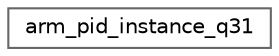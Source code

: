 digraph "Graphical Class Hierarchy"
{
 // LATEX_PDF_SIZE
  bgcolor="transparent";
  edge [fontname=Helvetica,fontsize=10,labelfontname=Helvetica,labelfontsize=10];
  node [fontname=Helvetica,fontsize=10,shape=box,height=0.2,width=0.4];
  rankdir="LR";
  Node0 [id="Node000000",label="arm_pid_instance_q31",height=0.2,width=0.4,color="grey40", fillcolor="white", style="filled",URL="$structarm__pid__instance__q31.html",tooltip="Instance structure for the Q31 PID Control."];
}
